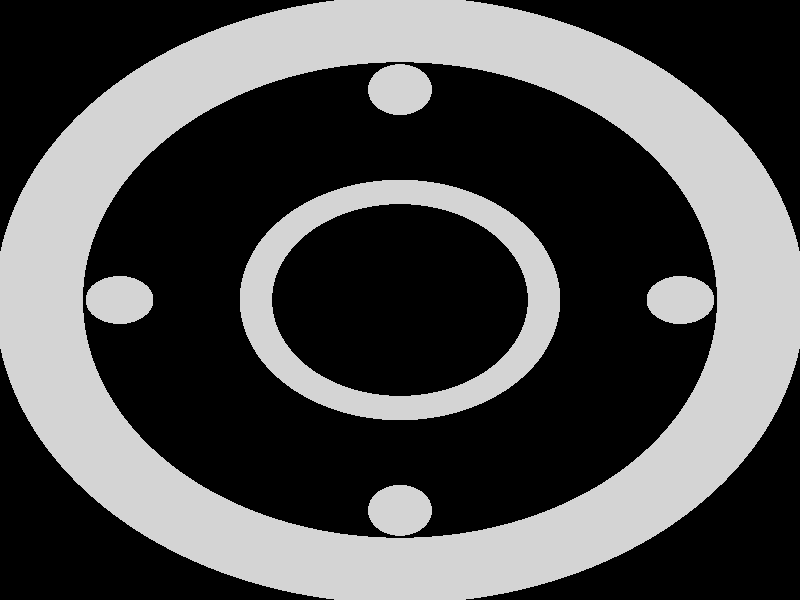 // Scene Created by the Breeze Designer 2.0
// Written by Neville Richards

#include "colors.inc"
#include "textures.inc"
#include "shapes.inc"

// CAMERA POSITION
camera {
 right      < -1, 0, 0 >
 up         < 0, 1, 0 >
 direction  < 0, 0, 1 >
 location   < 0, 0, 5 >
 look_at    < 0, 0, 0 >
}
// LIGHT _light3
light_source { < 0, 0.5, 21.625 >
color White
}

// LIGHT _light4
light_source { < -10, 10, 10 >
color White
}
















// TORUS _torus0
torus { 1.8, 0.2
 texture { Chrome_Texture }
 rotate  < 90, 0, 90 >
 translate  < 0, 0, 1 >
 }


// TORUS _torus0_0_1
torus { 1.8, 0.2
 texture { Chrome_Texture }
 rotate  < 90, 0, 90 >
 translate  < 0, 0, -5 >
 }


// SPHERE _sphere0
sphere {  < 0, 0, 0 > 1
 texture { Chrome_Texture }
 scale  < 0.2, 0.2, 0.2 >
 translate  < 0, 1.75, 0 >
 }


// SPHERE _sphere0_2
sphere {  < 0, 0, 0 > 1
 texture { Chrome_Texture }
 scale  < 0.2, 0.2, 0.2 >
 translate  < 0, -1.75, 0 >
 }


// SPHERE _sphere0_2_3
sphere {  < 0, 0, 0 > 1
 texture { Chrome_Texture }
 scale  < 0.2, 0.2, 0.2 >
 translate  < 1.75, 0, 0 >
 }


// SPHERE _sphere0_2_3_4
sphere {  < 0, 0, 0 > 1
 texture { Chrome_Texture }
 scale  < 0.2, 0.2, 0.2 >
 translate  < -1.75, 0, 0 >
 }


